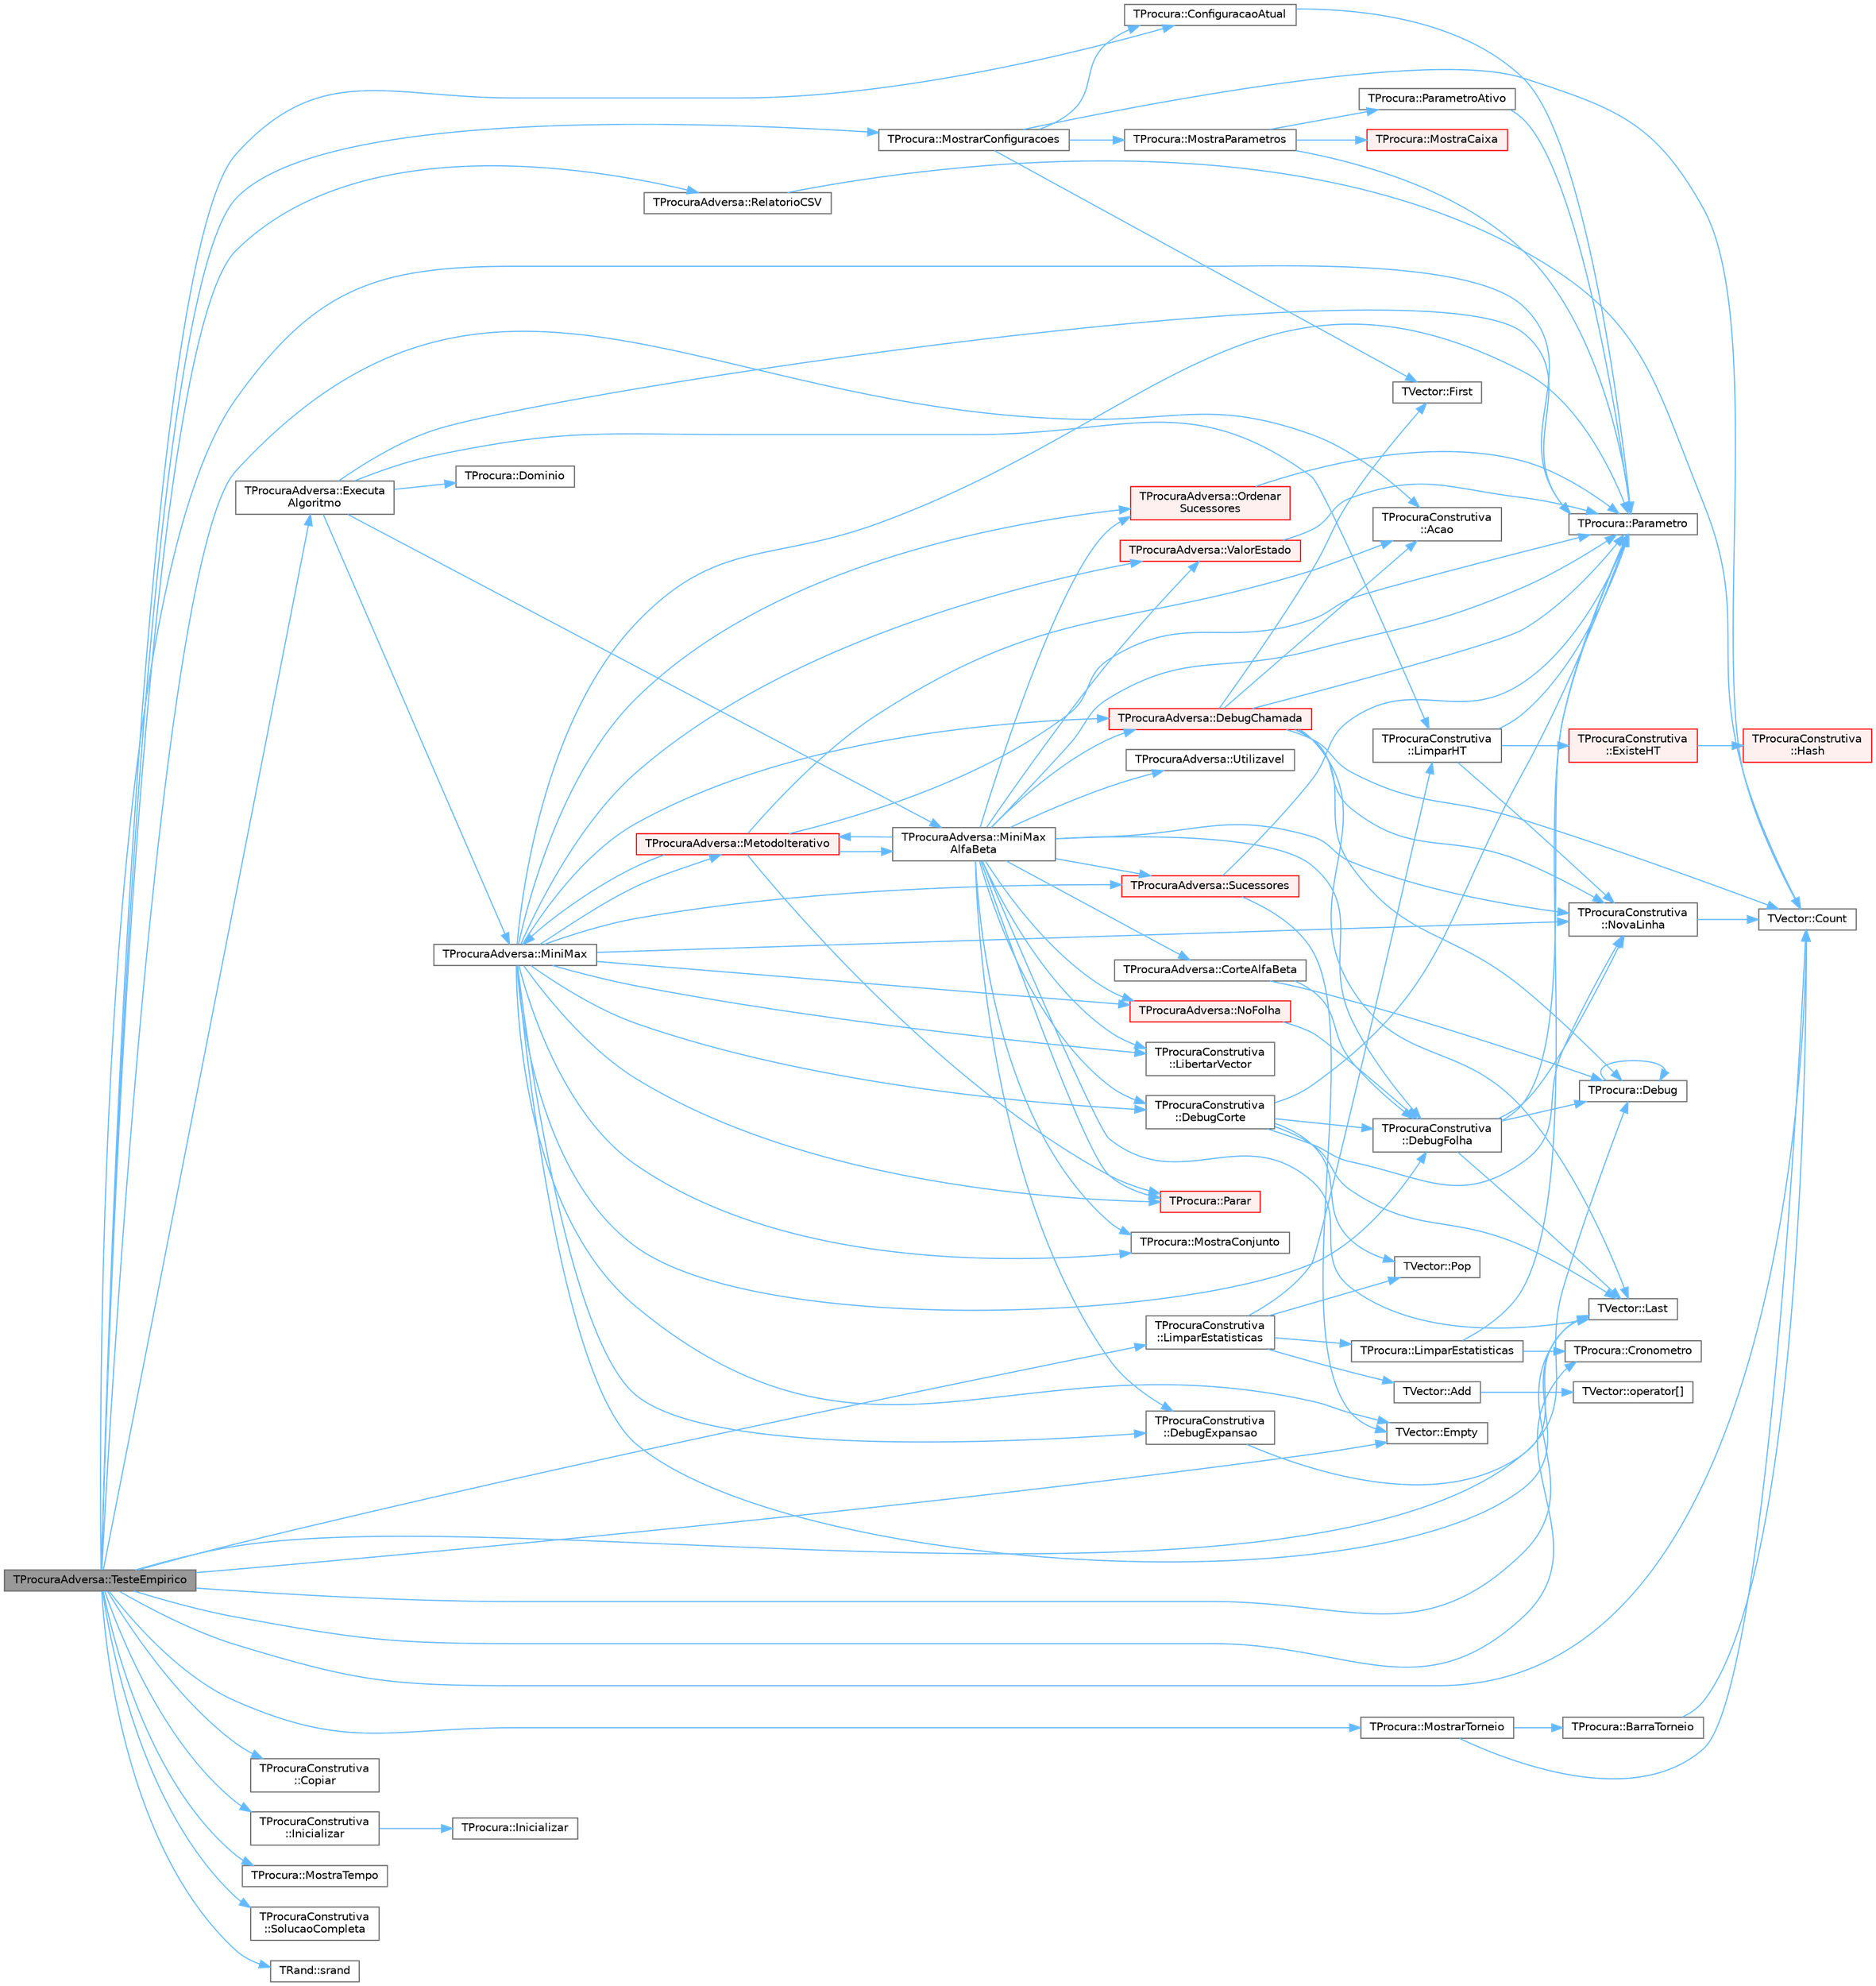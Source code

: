 digraph "TProcuraAdversa::TesteEmpirico"
{
 // LATEX_PDF_SIZE
  bgcolor="transparent";
  edge [fontname=Helvetica,fontsize=10,labelfontname=Helvetica,labelfontsize=10];
  node [fontname=Helvetica,fontsize=10,shape=box,height=0.2,width=0.4];
  rankdir="LR";
  Node1 [id="Node000001",label="TProcuraAdversa::TesteEmpirico",height=0.2,width=0.4,color="gray40", fillcolor="grey60", style="filled", fontcolor="black",tooltip="Executa testes empíricos, em todas as configurações guardadas, nas instâncias selecionadas."];
  Node1 -> Node2 [id="edge1_Node000001_Node000002",color="steelblue1",style="solid",tooltip=" "];
  Node2 [id="Node000002",label="TProcuraConstrutiva\l::Acao",height=0.2,width=0.4,color="grey40", fillcolor="white", style="filled",URL="$group__RedefinicaoSugerida.html#gacbc6e34f3a403d26d806f37b5cd739f6",tooltip="Retorna a ação (movimento, passo, jogada, lance, etc.) que gerou o sucessor."];
  Node1 -> Node3 [id="edge2_Node000001_Node000003",color="steelblue1",style="solid",tooltip=" "];
  Node3 [id="Node000003",label="TProcura::ConfiguracaoAtual",height=0.2,width=0.4,color="grey40", fillcolor="white", style="filled",URL="$classTProcura.html#ac1d9f06b12765a02290050af15463186",tooltip="Grava ou lê a configuração atual."];
  Node3 -> Node4 [id="edge3_Node000003_Node000004",color="steelblue1",style="solid",tooltip=" "];
  Node4 [id="Node000004",label="TProcura::Parametro",height=0.2,width=0.4,color="grey40", fillcolor="white", style="filled",URL="$classTProcura.html#a0e9e692f29af8a5d5279a8647c800437",tooltip=" "];
  Node1 -> Node5 [id="edge4_Node000001_Node000005",color="steelblue1",style="solid",tooltip=" "];
  Node5 [id="Node000005",label="TProcuraConstrutiva\l::Copiar",height=0.2,width=0.4,color="grey40", fillcolor="white", style="filled",URL="$group__RedefinicaoMandatoria.html#ga92eb7af76e68a20fe542afb459e7d642",tooltip="Fica com uma cópia do objecto."];
  Node1 -> Node6 [id="edge5_Node000001_Node000006",color="steelblue1",style="solid",tooltip=" "];
  Node6 [id="Node000006",label="TVector::Count",height=0.2,width=0.4,color="grey40", fillcolor="white", style="filled",URL="$classTVector.html#ac3c744d84543ca6e32859eb7dfccfeef",tooltip=" "];
  Node1 -> Node7 [id="edge6_Node000001_Node000007",color="steelblue1",style="solid",tooltip=" "];
  Node7 [id="Node000007",label="TProcura::Cronometro",height=0.2,width=0.4,color="grey40", fillcolor="white", style="filled",URL="$classTProcura.html#adb09aa964fe750da7a383318cd0f48a0",tooltip="retorna o tempo em segundos desde que o cronómetro foi inicializado"];
  Node1 -> Node8 [id="edge7_Node000001_Node000008",color="steelblue1",style="solid",tooltip=" "];
  Node8 [id="Node000008",label="TProcura::Debug",height=0.2,width=0.4,color="grey40", fillcolor="white", style="filled",URL="$classTProcura.html#a0c5676c1b54ab6bdc1045b98aeafe456",tooltip="Mostra o estado no ecrã, para debug."];
  Node8 -> Node8 [id="edge8_Node000008_Node000008",color="steelblue1",style="solid",tooltip=" "];
  Node1 -> Node9 [id="edge9_Node000001_Node000009",color="steelblue1",style="solid",tooltip=" "];
  Node9 [id="Node000009",label="TVector::Empty",height=0.2,width=0.4,color="grey40", fillcolor="white", style="filled",URL="$classTVector.html#a4f242a23bca606a1d0c8f75115b1fde9",tooltip=" "];
  Node1 -> Node10 [id="edge10_Node000001_Node000010",color="steelblue1",style="solid",tooltip=" "];
  Node10 [id="Node000010",label="TProcuraAdversa::Executa\lAlgoritmo",height=0.2,width=0.4,color="grey40", fillcolor="white", style="filled",URL="$classTProcuraAdversa.html#aff6f48defaa10c14d160ac3990fd029b",tooltip="Executa o algoritmo com os parametros atuais."];
  Node10 -> Node11 [id="edge11_Node000010_Node000011",color="steelblue1",style="solid",tooltip=" "];
  Node11 [id="Node000011",label="TProcura::Dominio",height=0.2,width=0.4,color="grey40", fillcolor="white", style="filled",URL="$classTProcura.html#a12cd67e1b86ed4d6a6c47c652c0cd9bf",tooltip="Limita o domínio de um parâmetro inteiro."];
  Node10 -> Node12 [id="edge12_Node000010_Node000012",color="steelblue1",style="solid",tooltip=" "];
  Node12 [id="Node000012",label="TProcuraConstrutiva\l::LimparHT",height=0.2,width=0.4,color="grey40", fillcolor="white", style="filled",URL="$classTProcuraConstrutiva.html#a8b500987c88352d27a68200454cc3c8c",tooltip=" "];
  Node12 -> Node13 [id="edge13_Node000012_Node000013",color="steelblue1",style="solid",tooltip=" "];
  Node13 [id="Node000013",label="TProcuraConstrutiva\l::ExisteHT",height=0.2,width=0.4,color="red", fillcolor="#FFF0F0", style="filled",URL="$classTProcuraConstrutiva.html#ad7857beab462b4b09a37e70cc9c787ac",tooltip=" "];
  Node13 -> Node14 [id="edge14_Node000013_Node000014",color="steelblue1",style="solid",tooltip=" "];
  Node14 [id="Node000014",label="TProcuraConstrutiva\l::Hash",height=0.2,width=0.4,color="red", fillcolor="#FFF0F0", style="filled",URL="$classTProcuraConstrutiva.html#a70375188a6ee7775bc842a3e64f8e35c",tooltip=" "];
  Node12 -> Node17 [id="edge15_Node000012_Node000017",color="steelblue1",style="solid",tooltip=" "];
  Node17 [id="Node000017",label="TProcuraConstrutiva\l::NovaLinha",height=0.2,width=0.4,color="grey40", fillcolor="white", style="filled",URL="$classTProcuraConstrutiva.html#a7426b2abb333f77ef5d00ae46d5f2d32",tooltip=" "];
  Node17 -> Node6 [id="edge16_Node000017_Node000006",color="steelblue1",style="solid",tooltip=" "];
  Node12 -> Node4 [id="edge17_Node000012_Node000004",color="steelblue1",style="solid",tooltip=" "];
  Node10 -> Node18 [id="edge18_Node000010_Node000018",color="steelblue1",style="solid",tooltip=" "];
  Node18 [id="Node000018",label="TProcuraAdversa::MiniMax",height=0.2,width=0.4,color="grey40", fillcolor="white", style="filled",URL="$classTProcuraAdversa.html#a4d8542bcb03f17da8aa3038384104f24",tooltip="retorna o valor do estado actual, apos procura de profundidade nivel"];
  Node18 -> Node19 [id="edge19_Node000018_Node000019",color="steelblue1",style="solid",tooltip=" "];
  Node19 [id="Node000019",label="TProcuraAdversa::DebugChamada",height=0.2,width=0.4,color="red", fillcolor="#FFF0F0", style="filled",URL="$classTProcuraAdversa.html#ad88cb2a2f894ceda4c8ed67e775a96e0",tooltip=" "];
  Node19 -> Node2 [id="edge20_Node000019_Node000002",color="steelblue1",style="solid",tooltip=" "];
  Node19 -> Node6 [id="edge21_Node000019_Node000006",color="steelblue1",style="solid",tooltip=" "];
  Node19 -> Node8 [id="edge22_Node000019_Node000008",color="steelblue1",style="solid",tooltip=" "];
  Node19 -> Node21 [id="edge23_Node000019_Node000021",color="steelblue1",style="solid",tooltip=" "];
  Node21 [id="Node000021",label="TVector::First",height=0.2,width=0.4,color="grey40", fillcolor="white", style="filled",URL="$classTVector.html#a05f29646493d42f3c77081b6031d70e5",tooltip=" "];
  Node19 -> Node22 [id="edge24_Node000019_Node000022",color="steelblue1",style="solid",tooltip=" "];
  Node22 [id="Node000022",label="TVector::Last",height=0.2,width=0.4,color="grey40", fillcolor="white", style="filled",URL="$classTVector.html#aa304d639c79ef2842f9951846c6292e3",tooltip=" "];
  Node19 -> Node17 [id="edge25_Node000019_Node000017",color="steelblue1",style="solid",tooltip=" "];
  Node19 -> Node4 [id="edge26_Node000019_Node000004",color="steelblue1",style="solid",tooltip=" "];
  Node18 -> Node23 [id="edge27_Node000018_Node000023",color="steelblue1",style="solid",tooltip=" "];
  Node23 [id="Node000023",label="TProcuraConstrutiva\l::DebugCorte",height=0.2,width=0.4,color="grey40", fillcolor="white", style="filled",URL="$classTProcuraConstrutiva.html#a042ab47715ba45d53a86413415ea95fd",tooltip=" "];
  Node23 -> Node24 [id="edge28_Node000023_Node000024",color="steelblue1",style="solid",tooltip=" "];
  Node24 [id="Node000024",label="TProcuraConstrutiva\l::DebugFolha",height=0.2,width=0.4,color="grey40", fillcolor="white", style="filled",URL="$classTProcuraConstrutiva.html#a2916a3eba76527ca857dfddd67429dfd",tooltip=" "];
  Node24 -> Node8 [id="edge29_Node000024_Node000008",color="steelblue1",style="solid",tooltip=" "];
  Node24 -> Node22 [id="edge30_Node000024_Node000022",color="steelblue1",style="solid",tooltip=" "];
  Node24 -> Node17 [id="edge31_Node000024_Node000017",color="steelblue1",style="solid",tooltip=" "];
  Node24 -> Node4 [id="edge32_Node000024_Node000004",color="steelblue1",style="solid",tooltip=" "];
  Node23 -> Node22 [id="edge33_Node000023_Node000022",color="steelblue1",style="solid",tooltip=" "];
  Node23 -> Node17 [id="edge34_Node000023_Node000017",color="steelblue1",style="solid",tooltip=" "];
  Node23 -> Node4 [id="edge35_Node000023_Node000004",color="steelblue1",style="solid",tooltip=" "];
  Node23 -> Node25 [id="edge36_Node000023_Node000025",color="steelblue1",style="solid",tooltip=" "];
  Node25 [id="Node000025",label="TVector::Pop",height=0.2,width=0.4,color="grey40", fillcolor="white", style="filled",URL="$classTVector.html#a3249913626d54e46b07e168ce1f05d87",tooltip=" "];
  Node18 -> Node26 [id="edge37_Node000018_Node000026",color="steelblue1",style="solid",tooltip=" "];
  Node26 [id="Node000026",label="TProcuraConstrutiva\l::DebugExpansao",height=0.2,width=0.4,color="grey40", fillcolor="white", style="filled",URL="$classTProcuraConstrutiva.html#aca28af2f2cc4d31b83f5f2b83c246f96",tooltip=" "];
  Node26 -> Node22 [id="edge38_Node000026_Node000022",color="steelblue1",style="solid",tooltip=" "];
  Node18 -> Node24 [id="edge39_Node000018_Node000024",color="steelblue1",style="solid",tooltip=" "];
  Node18 -> Node9 [id="edge40_Node000018_Node000009",color="steelblue1",style="solid",tooltip=" "];
  Node18 -> Node22 [id="edge41_Node000018_Node000022",color="steelblue1",style="solid",tooltip=" "];
  Node18 -> Node27 [id="edge42_Node000018_Node000027",color="steelblue1",style="solid",tooltip=" "];
  Node27 [id="Node000027",label="TProcuraConstrutiva\l::LibertarVector",height=0.2,width=0.4,color="grey40", fillcolor="white", style="filled",URL="$classTProcuraConstrutiva.html#a976f17b2b53ce9ffc7d1795d291262df",tooltip=" "];
  Node18 -> Node28 [id="edge43_Node000018_Node000028",color="steelblue1",style="solid",tooltip=" "];
  Node28 [id="Node000028",label="TProcuraAdversa::MetodoIterativo",height=0.2,width=0.4,color="red", fillcolor="#FFF0F0", style="filled",URL="$classTProcuraAdversa.html#a7c4153974c32753901326271fee90197",tooltip="iteração, aumentando o nível progressivamente"];
  Node28 -> Node2 [id="edge44_Node000028_Node000002",color="steelblue1",style="solid",tooltip=" "];
  Node28 -> Node18 [id="edge45_Node000028_Node000018",color="steelblue1",style="solid",tooltip=" "];
  Node28 -> Node31 [id="edge46_Node000028_Node000031",color="steelblue1",style="solid",tooltip=" "];
  Node31 [id="Node000031",label="TProcuraAdversa::MiniMax\lAlfaBeta",height=0.2,width=0.4,color="grey40", fillcolor="white", style="filled",URL="$classTProcuraAdversa.html#adb3f857b1c8b3ee26682e335dc6ed601",tooltip="retorna o valor do estado actual, apos procura de profundidade nivel. Idêntico a MiniMax"];
  Node31 -> Node32 [id="edge47_Node000031_Node000032",color="steelblue1",style="solid",tooltip=" "];
  Node32 [id="Node000032",label="TProcuraAdversa::CorteAlfaBeta",height=0.2,width=0.4,color="grey40", fillcolor="white", style="filled",URL="$classTProcuraAdversa.html#a816a0a735f6f4379338a330e0ff19fa5",tooltip="verifica se há um corte alfa/beta, atualizando alfa e beta"];
  Node32 -> Node8 [id="edge48_Node000032_Node000008",color="steelblue1",style="solid",tooltip=" "];
  Node32 -> Node24 [id="edge49_Node000032_Node000024",color="steelblue1",style="solid",tooltip=" "];
  Node31 -> Node19 [id="edge50_Node000031_Node000019",color="steelblue1",style="solid",tooltip=" "];
  Node31 -> Node23 [id="edge51_Node000031_Node000023",color="steelblue1",style="solid",tooltip=" "];
  Node31 -> Node26 [id="edge52_Node000031_Node000026",color="steelblue1",style="solid",tooltip=" "];
  Node31 -> Node24 [id="edge53_Node000031_Node000024",color="steelblue1",style="solid",tooltip=" "];
  Node31 -> Node22 [id="edge54_Node000031_Node000022",color="steelblue1",style="solid",tooltip=" "];
  Node31 -> Node27 [id="edge55_Node000031_Node000027",color="steelblue1",style="solid",tooltip=" "];
  Node31 -> Node28 [id="edge56_Node000031_Node000028",color="steelblue1",style="solid",tooltip=" "];
  Node31 -> Node33 [id="edge57_Node000031_Node000033",color="steelblue1",style="solid",tooltip=" "];
  Node33 [id="Node000033",label="TProcura::MostraConjunto",height=0.2,width=0.4,color="grey40", fillcolor="white", style="filled",URL="$classTProcura.html#afc922372bd66e1124bce8e4c61a593a5",tooltip=" "];
  Node31 -> Node34 [id="edge58_Node000031_Node000034",color="steelblue1",style="solid",tooltip=" "];
  Node34 [id="Node000034",label="TProcuraAdversa::NoFolha",height=0.2,width=0.4,color="red", fillcolor="#FFF0F0", style="filled",URL="$classTProcuraAdversa.html#a01ed7d4718647eb52723ecffaf68aa4b",tooltip="fim da procura, por corte de nível (ou não haver sucessores), retornar heurística"];
  Node34 -> Node24 [id="edge59_Node000034_Node000024",color="steelblue1",style="solid",tooltip=" "];
  Node31 -> Node17 [id="edge60_Node000031_Node000017",color="steelblue1",style="solid",tooltip=" "];
  Node31 -> Node42 [id="edge61_Node000031_Node000042",color="steelblue1",style="solid",tooltip=" "];
  Node42 [id="Node000042",label="TProcuraAdversa::Ordenar\lSucessores",height=0.2,width=0.4,color="red", fillcolor="#FFF0F0", style="filled",URL="$classTProcuraAdversa.html#a369a3b5182150b22fd6deb0d46916d49",tooltip=" "];
  Node42 -> Node4 [id="edge62_Node000042_Node000004",color="steelblue1",style="solid",tooltip=" "];
  Node31 -> Node4 [id="edge63_Node000031_Node000004",color="steelblue1",style="solid",tooltip=" "];
  Node31 -> Node45 [id="edge64_Node000031_Node000045",color="steelblue1",style="solid",tooltip=" "];
  Node45 [id="Node000045",label="TProcura::Parar",height=0.2,width=0.4,color="red", fillcolor="#FFF0F0", style="filled",URL="$classTProcura.html#a7952e187e1b0ae0ca52edab157223179",tooltip="Verifica se a procura deve ser interrompida."];
  Node31 -> Node48 [id="edge65_Node000031_Node000048",color="steelblue1",style="solid",tooltip=" "];
  Node48 [id="Node000048",label="TProcuraAdversa::Sucessores",height=0.2,width=0.4,color="red", fillcolor="#FFF0F0", style="filled",URL="$classTProcuraAdversa.html#a6870779a8413eb398f9037514f8936aa",tooltip="Coloca em sucessores a lista de estados sucessores."];
  Node48 -> Node9 [id="edge66_Node000048_Node000009",color="steelblue1",style="solid",tooltip=" "];
  Node48 -> Node4 [id="edge67_Node000048_Node000004",color="steelblue1",style="solid",tooltip=" "];
  Node31 -> Node53 [id="edge68_Node000031_Node000053",color="steelblue1",style="solid",tooltip=" "];
  Node53 [id="Node000053",label="TProcuraAdversa::Utilizavel",height=0.2,width=0.4,color="grey40", fillcolor="white", style="filled",URL="$classTProcuraAdversa.html#ac419ad4d242b6789e5ed03431f0cbc4a",tooltip="ver se o valor obtido é utilizável no contexto atual"];
  Node31 -> Node39 [id="edge69_Node000031_Node000039",color="steelblue1",style="solid",tooltip=" "];
  Node39 [id="Node000039",label="TProcuraAdversa::ValorEstado",height=0.2,width=0.4,color="red", fillcolor="#FFF0F0", style="filled",URL="$classTProcuraAdversa.html#a9c95c246b28345f0d515a9083ffd646d",tooltip="ler ou gravar o melhor valor conhecido"];
  Node39 -> Node4 [id="edge70_Node000039_Node000004",color="steelblue1",style="solid",tooltip=" "];
  Node28 -> Node4 [id="edge71_Node000028_Node000004",color="steelblue1",style="solid",tooltip=" "];
  Node28 -> Node45 [id="edge72_Node000028_Node000045",color="steelblue1",style="solid",tooltip=" "];
  Node18 -> Node33 [id="edge73_Node000018_Node000033",color="steelblue1",style="solid",tooltip=" "];
  Node18 -> Node34 [id="edge74_Node000018_Node000034",color="steelblue1",style="solid",tooltip=" "];
  Node18 -> Node17 [id="edge75_Node000018_Node000017",color="steelblue1",style="solid",tooltip=" "];
  Node18 -> Node42 [id="edge76_Node000018_Node000042",color="steelblue1",style="solid",tooltip=" "];
  Node18 -> Node4 [id="edge77_Node000018_Node000004",color="steelblue1",style="solid",tooltip=" "];
  Node18 -> Node45 [id="edge78_Node000018_Node000045",color="steelblue1",style="solid",tooltip=" "];
  Node18 -> Node48 [id="edge79_Node000018_Node000048",color="steelblue1",style="solid",tooltip=" "];
  Node18 -> Node39 [id="edge80_Node000018_Node000039",color="steelblue1",style="solid",tooltip=" "];
  Node10 -> Node31 [id="edge81_Node000010_Node000031",color="steelblue1",style="solid",tooltip=" "];
  Node10 -> Node4 [id="edge82_Node000010_Node000004",color="steelblue1",style="solid",tooltip=" "];
  Node1 -> Node54 [id="edge83_Node000001_Node000054",color="steelblue1",style="solid",tooltip=" "];
  Node54 [id="Node000054",label="TProcuraConstrutiva\l::Inicializar",height=0.2,width=0.4,color="grey40", fillcolor="white", style="filled",URL="$group__RedefinicaoMandatoria.html#ga2eabd047192d429686aeadf549136d44",tooltip="Coloca o objecto no estado inicial da procura."];
  Node54 -> Node55 [id="edge84_Node000054_Node000055",color="steelblue1",style="solid",tooltip=" "];
  Node55 [id="Node000055",label="TProcura::Inicializar",height=0.2,width=0.4,color="grey40", fillcolor="white", style="filled",URL="$classTProcura.html#a1af0e64ed79d99972d8d48fadf839f43",tooltip="Coloca o objecto no estado inicial da procura."];
  Node1 -> Node22 [id="edge85_Node000001_Node000022",color="steelblue1",style="solid",tooltip=" "];
  Node1 -> Node56 [id="edge86_Node000001_Node000056",color="steelblue1",style="solid",tooltip=" "];
  Node56 [id="Node000056",label="TProcuraConstrutiva\l::LimparEstatisticas",height=0.2,width=0.4,color="grey40", fillcolor="white", style="filled",URL="$classTProcuraConstrutiva.html#adaefadabea2eb225ed28c3927feb6828",tooltip="Chapar antes da execução do algoritmo. Limpa valores estatísticos, e fixa o instante limite de tempo ..."];
  Node56 -> Node50 [id="edge87_Node000056_Node000050",color="steelblue1",style="solid",tooltip=" "];
  Node50 [id="Node000050",label="TVector::Add",height=0.2,width=0.4,color="grey40", fillcolor="white", style="filled",URL="$classTVector.html#aa28afdd47b27c5e004fc75b86d6f66a6",tooltip=" "];
  Node50 -> Node51 [id="edge88_Node000050_Node000051",color="steelblue1",style="solid",tooltip=" "];
  Node51 [id="Node000051",label="TVector::operator[]",height=0.2,width=0.4,color="grey40", fillcolor="white", style="filled",URL="$classTVector.html#a372a42fd7c4a94fee43db36d6a339b33",tooltip="Acesso por índice com auto-expansão."];
  Node56 -> Node57 [id="edge89_Node000056_Node000057",color="steelblue1",style="solid",tooltip=" "];
  Node57 [id="Node000057",label="TProcura::LimparEstatisticas",height=0.2,width=0.4,color="grey40", fillcolor="white", style="filled",URL="$classTProcura.html#ae82e7be02923531e7ead26b1b25cec0f",tooltip="Chapar antes da execução do algoritmo. Limpa valores estatísticos, e fixa o instante limite de tempo ..."];
  Node57 -> Node7 [id="edge90_Node000057_Node000007",color="steelblue1",style="solid",tooltip=" "];
  Node57 -> Node4 [id="edge91_Node000057_Node000004",color="steelblue1",style="solid",tooltip=" "];
  Node56 -> Node12 [id="edge92_Node000056_Node000012",color="steelblue1",style="solid",tooltip=" "];
  Node56 -> Node25 [id="edge93_Node000056_Node000025",color="steelblue1",style="solid",tooltip=" "];
  Node1 -> Node58 [id="edge94_Node000001_Node000058",color="steelblue1",style="solid",tooltip=" "];
  Node58 [id="Node000058",label="TProcura::MostrarConfiguracoes",height=0.2,width=0.4,color="grey40", fillcolor="white", style="filled",URL="$classTProcura.html#a3332047124784be2fc7af575a5f7f8b5",tooltip="Mostra as configurações disponíveis."];
  Node58 -> Node3 [id="edge95_Node000058_Node000003",color="steelblue1",style="solid",tooltip=" "];
  Node58 -> Node6 [id="edge96_Node000058_Node000006",color="steelblue1",style="solid",tooltip=" "];
  Node58 -> Node21 [id="edge97_Node000058_Node000021",color="steelblue1",style="solid",tooltip=" "];
  Node58 -> Node59 [id="edge98_Node000058_Node000059",color="steelblue1",style="solid",tooltip=" "];
  Node59 [id="Node000059",label="TProcura::MostraParametros",height=0.2,width=0.4,color="grey40", fillcolor="white", style="filled",URL="$classTProcura.html#ae7fa07f03b8e5a201e35023ba7724b82",tooltip="Mostra os parâmetros atuais."];
  Node59 -> Node60 [id="edge99_Node000059_Node000060",color="steelblue1",style="solid",tooltip=" "];
  Node60 [id="Node000060",label="TProcura::MostraCaixa",height=0.2,width=0.4,color="red", fillcolor="#FFF0F0", style="filled",URL="$classTProcura.html#a3496857ee1a91785fbb6ad45f5e9ddea",tooltip=" "];
  Node59 -> Node4 [id="edge100_Node000059_Node000004",color="steelblue1",style="solid",tooltip=" "];
  Node59 -> Node62 [id="edge101_Node000059_Node000062",color="steelblue1",style="solid",tooltip=" "];
  Node62 [id="Node000062",label="TProcura::ParametroAtivo",height=0.2,width=0.4,color="grey40", fillcolor="white", style="filled",URL="$classTProcura.html#a816897a3f52c463e9ba30df3fd41dd6e",tooltip=" "];
  Node62 -> Node4 [id="edge102_Node000062_Node000004",color="steelblue1",style="solid",tooltip=" "];
  Node1 -> Node63 [id="edge103_Node000001_Node000063",color="steelblue1",style="solid",tooltip=" "];
  Node63 [id="Node000063",label="TProcura::MostrarTorneio",height=0.2,width=0.4,color="grey40", fillcolor="white", style="filled",URL="$classTProcura.html#a325f6cfdb9d0ee31cdecc72e738b144a",tooltip="Mostra os resultados do torneio."];
  Node63 -> Node64 [id="edge104_Node000063_Node000064",color="steelblue1",style="solid",tooltip=" "];
  Node64 [id="Node000064",label="TProcura::BarraTorneio",height=0.2,width=0.4,color="grey40", fillcolor="white", style="filled",URL="$classTProcura.html#a23c3fcc499f1a65d6ef973eb5fc2c094",tooltip="Mostra a barra de progresso ou nomes do torneio."];
  Node64 -> Node6 [id="edge105_Node000064_Node000006",color="steelblue1",style="solid",tooltip=" "];
  Node63 -> Node6 [id="edge106_Node000063_Node000006",color="steelblue1",style="solid",tooltip=" "];
  Node1 -> Node30 [id="edge107_Node000001_Node000030",color="steelblue1",style="solid",tooltip=" "];
  Node30 [id="Node000030",label="TProcura::MostraTempo",height=0.2,width=0.4,color="grey40", fillcolor="white", style="filled",URL="$classTProcura.html#a3bfb17b3b826cc2f593f950a227c3049",tooltip="Mostra tempo num formato humano."];
  Node1 -> Node4 [id="edge108_Node000001_Node000004",color="steelblue1",style="solid",tooltip=" "];
  Node1 -> Node65 [id="edge109_Node000001_Node000065",color="steelblue1",style="solid",tooltip=" "];
  Node65 [id="Node000065",label="TProcuraAdversa::RelatorioCSV",height=0.2,width=0.4,color="grey40", fillcolor="white", style="filled",URL="$classTProcuraAdversa.html#a4f84c15e5b70fcbb66d55f1bca1ee023",tooltip="Gera um relatório CSV com os resultados."];
  Node65 -> Node6 [id="edge110_Node000065_Node000006",color="steelblue1",style="solid",tooltip=" "];
  Node1 -> Node66 [id="edge111_Node000001_Node000066",color="steelblue1",style="solid",tooltip=" "];
  Node66 [id="Node000066",label="TProcuraConstrutiva\l::SolucaoCompleta",height=0.2,width=0.4,color="grey40", fillcolor="white", style="filled",URL="$group__RedefinicaoMandatoria.html#ga1f3e2b667881c3e910ba372467645304",tooltip="Verifica se o estado actual é objectivo (é uma solução completa)"];
  Node1 -> Node38 [id="edge112_Node000001_Node000038",color="steelblue1",style="solid",tooltip=" "];
  Node38 [id="Node000038",label="TRand::srand",height=0.2,width=0.4,color="grey40", fillcolor="white", style="filled",URL="$namespaceTRand.html#ad0b319d6f58ab6820b001b4e3d3ae245",tooltip="Inicializa a semente da geração pseudo-aleatória."];
}
